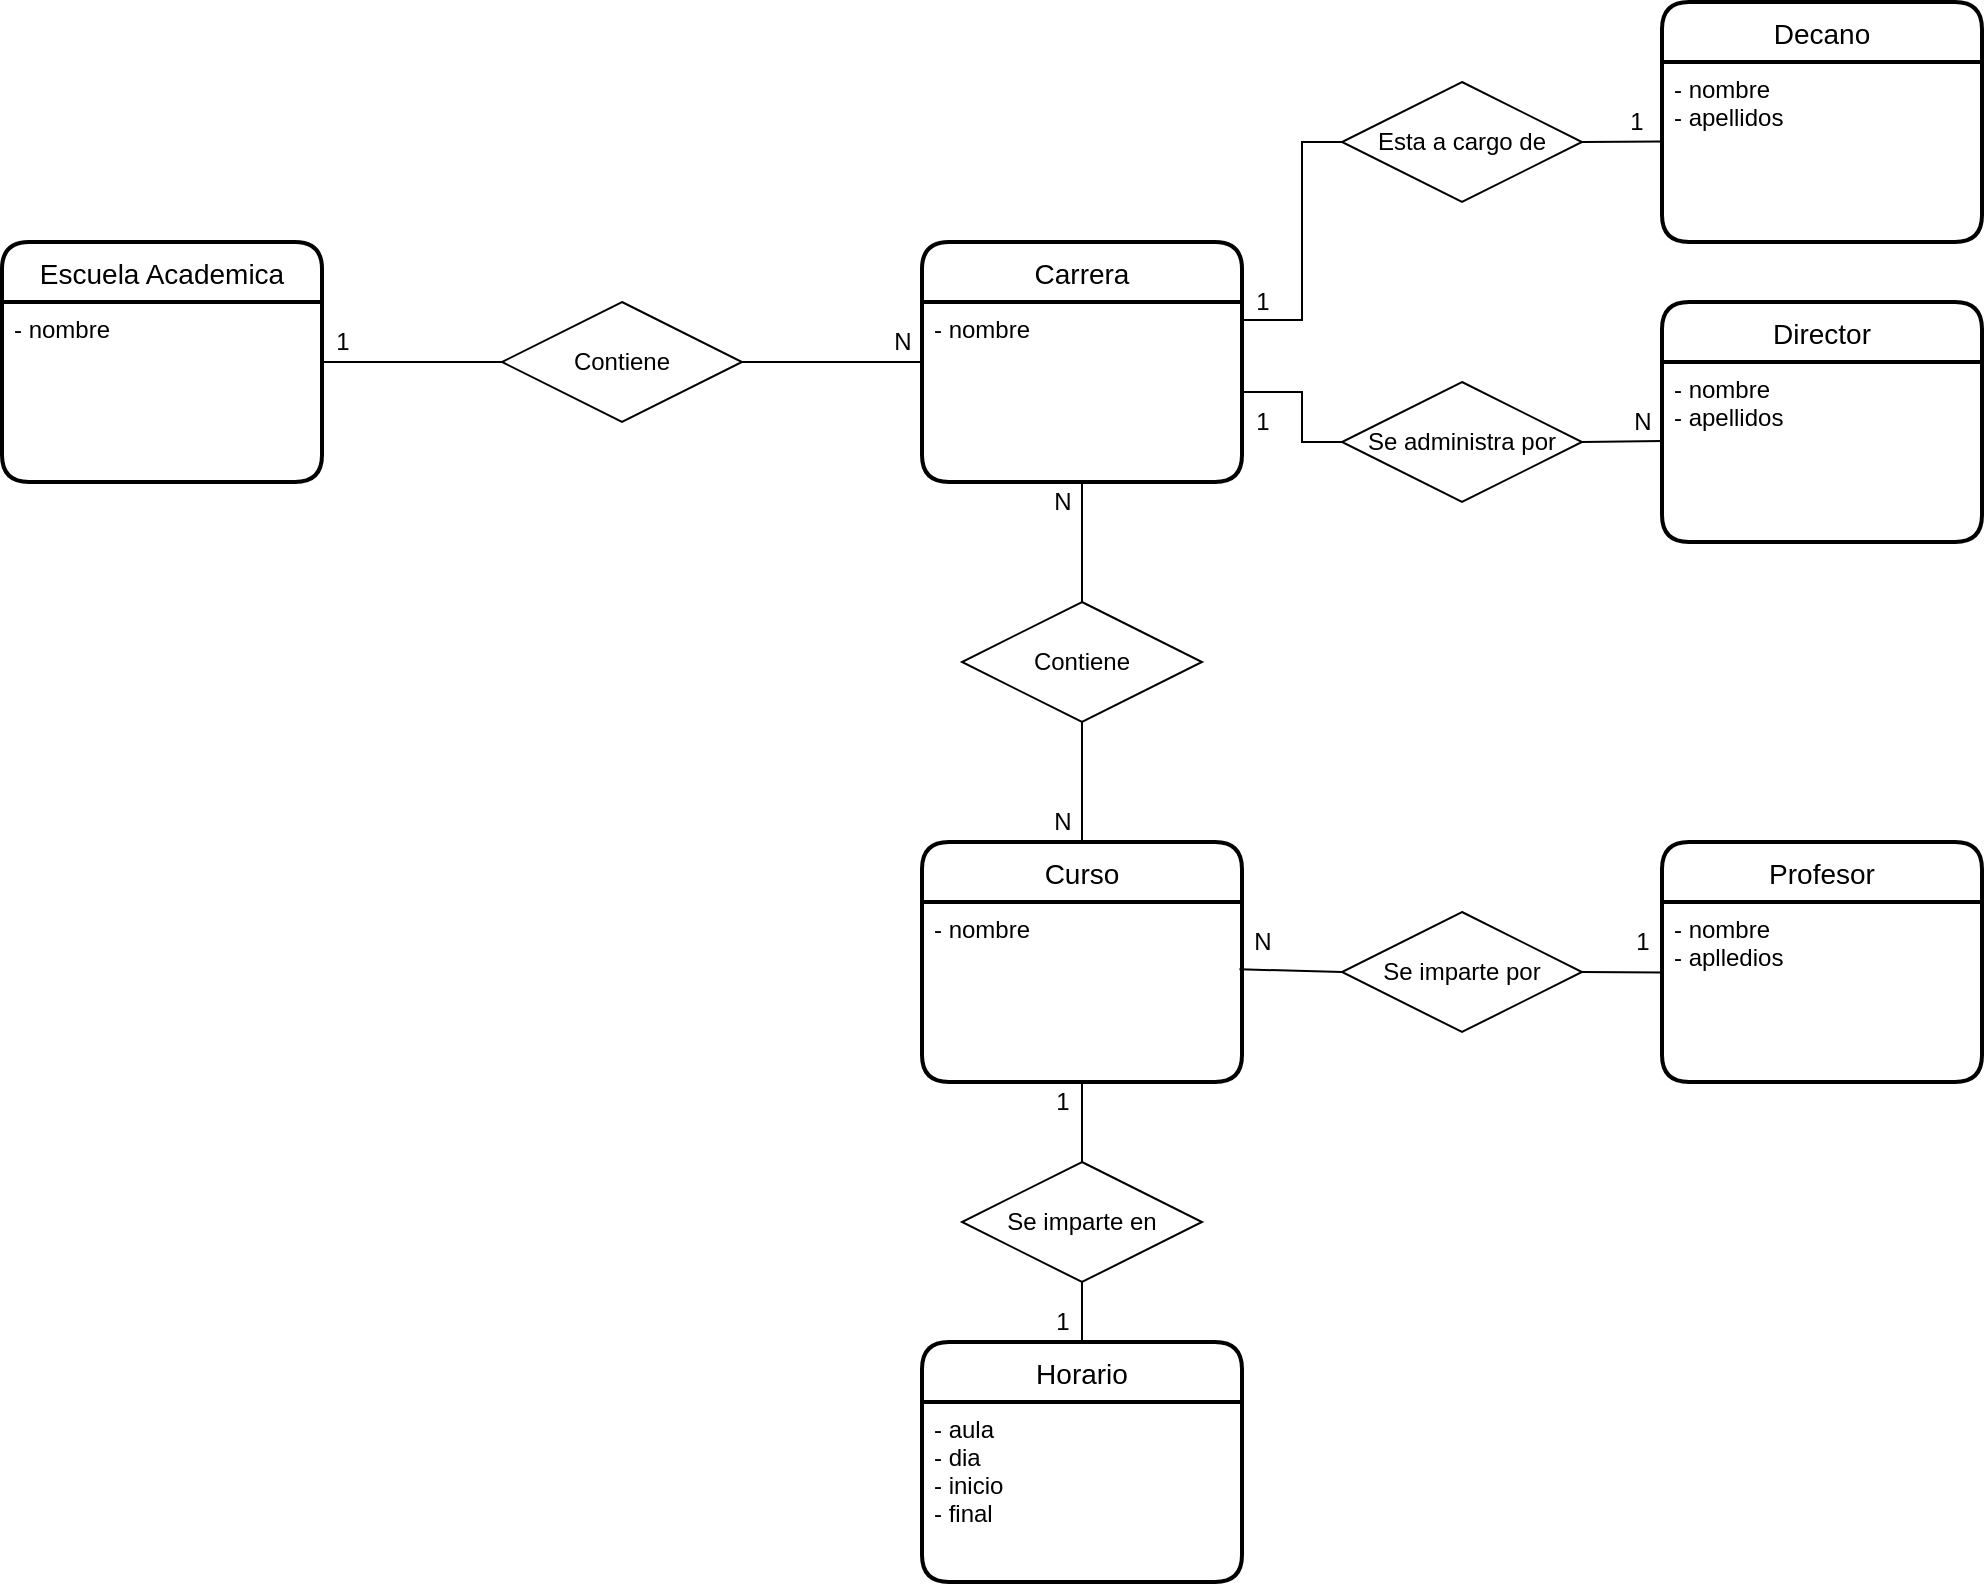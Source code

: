 <mxfile version="15.0.3" type="device"><diagram id="F5-LnUeEaZv2m17YfIoE" name="Page-1"><mxGraphModel dx="1703" dy="1300" grid="1" gridSize="10" guides="1" tooltips="1" connect="1" arrows="1" fold="1" page="1" pageScale="1" pageWidth="827" pageHeight="1169" math="0" shadow="0"><root><mxCell id="0"/><mxCell id="1" parent="0"/><mxCell id="Q43gviMddp4rfL11_hvE-1" value="Escuela Academica" style="swimlane;childLayout=stackLayout;horizontal=1;startSize=30;horizontalStack=0;rounded=1;fontSize=14;fontStyle=0;strokeWidth=2;resizeParent=0;resizeLast=1;shadow=0;dashed=0;align=center;" vertex="1" parent="1"><mxGeometry x="20" y="190" width="160" height="120" as="geometry"/></mxCell><mxCell id="Q43gviMddp4rfL11_hvE-2" value="- nombre" style="align=left;strokeColor=none;fillColor=none;spacingLeft=4;fontSize=12;verticalAlign=top;resizable=0;rotatable=0;part=1;" vertex="1" parent="Q43gviMddp4rfL11_hvE-1"><mxGeometry y="30" width="160" height="90" as="geometry"/></mxCell><mxCell id="Q43gviMddp4rfL11_hvE-5" value="Contiene" style="shape=rhombus;perimeter=rhombusPerimeter;whiteSpace=wrap;html=1;align=center;" vertex="1" parent="1"><mxGeometry x="270" y="220" width="120" height="60" as="geometry"/></mxCell><mxCell id="Q43gviMddp4rfL11_hvE-6" value="" style="endArrow=none;html=1;rounded=0;entryX=0;entryY=0.5;entryDx=0;entryDy=0;" edge="1" parent="1" target="Q43gviMddp4rfL11_hvE-5"><mxGeometry relative="1" as="geometry"><mxPoint x="180" y="250" as="sourcePoint"/><mxPoint x="380" y="390" as="targetPoint"/></mxGeometry></mxCell><mxCell id="Q43gviMddp4rfL11_hvE-8" value="" style="endArrow=none;html=1;rounded=0;exitX=1;exitY=0.5;exitDx=0;exitDy=0;entryX=0;entryY=0.5;entryDx=0;entryDy=0;" edge="1" parent="1" source="Q43gviMddp4rfL11_hvE-5"><mxGeometry relative="1" as="geometry"><mxPoint x="370" y="510" as="sourcePoint"/><mxPoint x="480" y="250" as="targetPoint"/></mxGeometry></mxCell><mxCell id="Q43gviMddp4rfL11_hvE-9" value="1" style="text;html=1;align=center;verticalAlign=middle;resizable=0;points=[];autosize=1;strokeColor=none;" vertex="1" parent="1"><mxGeometry x="180" y="230" width="20" height="20" as="geometry"/></mxCell><mxCell id="Q43gviMddp4rfL11_hvE-10" value="N" style="text;html=1;align=center;verticalAlign=middle;resizable=0;points=[];autosize=1;strokeColor=none;" vertex="1" parent="1"><mxGeometry x="460" y="230" width="20" height="20" as="geometry"/></mxCell><mxCell id="Q43gviMddp4rfL11_hvE-14" value="Curso" style="swimlane;childLayout=stackLayout;horizontal=1;startSize=30;horizontalStack=0;rounded=1;fontSize=14;fontStyle=0;strokeWidth=2;resizeParent=0;resizeLast=1;shadow=0;dashed=0;align=center;" vertex="1" parent="1"><mxGeometry x="480" y="490" width="160" height="120" as="geometry"/></mxCell><mxCell id="Q43gviMddp4rfL11_hvE-15" value="- nombre" style="align=left;strokeColor=none;fillColor=none;spacingLeft=4;fontSize=12;verticalAlign=top;resizable=0;rotatable=0;part=1;" vertex="1" parent="Q43gviMddp4rfL11_hvE-14"><mxGeometry y="30" width="160" height="90" as="geometry"/></mxCell><mxCell id="Q43gviMddp4rfL11_hvE-18" value="Carrera" style="swimlane;childLayout=stackLayout;horizontal=1;startSize=30;horizontalStack=0;rounded=1;fontSize=14;fontStyle=0;strokeWidth=2;resizeParent=0;resizeLast=1;shadow=0;dashed=0;align=center;" vertex="1" parent="1"><mxGeometry x="480" y="190" width="160" height="120" as="geometry"/></mxCell><mxCell id="Q43gviMddp4rfL11_hvE-19" value="- nombre" style="align=left;strokeColor=none;fillColor=none;spacingLeft=4;fontSize=12;verticalAlign=top;resizable=0;rotatable=0;part=1;" vertex="1" parent="Q43gviMddp4rfL11_hvE-18"><mxGeometry y="30" width="160" height="90" as="geometry"/></mxCell><mxCell id="Q43gviMddp4rfL11_hvE-20" value="Contiene" style="shape=rhombus;perimeter=rhombusPerimeter;whiteSpace=wrap;html=1;align=center;" vertex="1" parent="1"><mxGeometry x="500" y="370" width="120" height="60" as="geometry"/></mxCell><mxCell id="Q43gviMddp4rfL11_hvE-21" value="" style="endArrow=none;html=1;rounded=0;exitX=0.5;exitY=1;exitDx=0;exitDy=0;" edge="1" parent="1" source="Q43gviMddp4rfL11_hvE-19" target="Q43gviMddp4rfL11_hvE-20"><mxGeometry relative="1" as="geometry"><mxPoint x="130" y="480" as="sourcePoint"/><mxPoint x="290" y="480" as="targetPoint"/></mxGeometry></mxCell><mxCell id="Q43gviMddp4rfL11_hvE-22" value="" style="endArrow=none;html=1;rounded=0;entryX=0.5;entryY=0;entryDx=0;entryDy=0;exitX=0.5;exitY=1;exitDx=0;exitDy=0;" edge="1" parent="1" source="Q43gviMddp4rfL11_hvE-20" target="Q43gviMddp4rfL11_hvE-14"><mxGeometry relative="1" as="geometry"><mxPoint x="560" y="432" as="sourcePoint"/><mxPoint x="370" y="430" as="targetPoint"/></mxGeometry></mxCell><mxCell id="Q43gviMddp4rfL11_hvE-23" value="N" style="text;html=1;align=center;verticalAlign=middle;resizable=0;points=[];autosize=1;strokeColor=none;" vertex="1" parent="1"><mxGeometry x="540" y="310" width="20" height="20" as="geometry"/></mxCell><mxCell id="Q43gviMddp4rfL11_hvE-24" value="N" style="text;html=1;align=center;verticalAlign=middle;resizable=0;points=[];autosize=1;strokeColor=none;" vertex="1" parent="1"><mxGeometry x="540" y="470" width="20" height="20" as="geometry"/></mxCell><mxCell id="Q43gviMddp4rfL11_hvE-25" value="Horario" style="swimlane;childLayout=stackLayout;horizontal=1;startSize=30;horizontalStack=0;rounded=1;fontSize=14;fontStyle=0;strokeWidth=2;resizeParent=0;resizeLast=1;shadow=0;dashed=0;align=center;" vertex="1" parent="1"><mxGeometry x="480" y="740" width="160" height="120" as="geometry"/></mxCell><mxCell id="Q43gviMddp4rfL11_hvE-26" value="- aula&#10;- dia&#10;- inicio&#10;- final" style="align=left;strokeColor=none;fillColor=none;spacingLeft=4;fontSize=12;verticalAlign=top;resizable=0;rotatable=0;part=1;" vertex="1" parent="Q43gviMddp4rfL11_hvE-25"><mxGeometry y="30" width="160" height="90" as="geometry"/></mxCell><mxCell id="Q43gviMddp4rfL11_hvE-30" value="Se imparte en" style="shape=rhombus;perimeter=rhombusPerimeter;whiteSpace=wrap;html=1;align=center;" vertex="1" parent="1"><mxGeometry x="500" y="650" width="120" height="60" as="geometry"/></mxCell><mxCell id="Q43gviMddp4rfL11_hvE-31" value="" style="endArrow=none;html=1;rounded=0;exitX=0.5;exitY=1;exitDx=0;exitDy=0;" edge="1" parent="1" source="Q43gviMddp4rfL11_hvE-15" target="Q43gviMddp4rfL11_hvE-30"><mxGeometry relative="1" as="geometry"><mxPoint x="530" y="620" as="sourcePoint"/><mxPoint x="690" y="620" as="targetPoint"/></mxGeometry></mxCell><mxCell id="Q43gviMddp4rfL11_hvE-32" value="" style="endArrow=none;html=1;rounded=0;entryX=0.5;entryY=1;entryDx=0;entryDy=0;exitX=0.5;exitY=0;exitDx=0;exitDy=0;" edge="1" parent="1" source="Q43gviMddp4rfL11_hvE-25" target="Q43gviMddp4rfL11_hvE-30"><mxGeometry relative="1" as="geometry"><mxPoint x="280" y="670" as="sourcePoint"/><mxPoint x="440" y="670" as="targetPoint"/></mxGeometry></mxCell><mxCell id="Q43gviMddp4rfL11_hvE-33" value="1" style="text;html=1;align=center;verticalAlign=middle;resizable=0;points=[];autosize=1;strokeColor=none;" vertex="1" parent="1"><mxGeometry x="540" y="610" width="20" height="20" as="geometry"/></mxCell><mxCell id="Q43gviMddp4rfL11_hvE-34" value="1" style="text;html=1;align=center;verticalAlign=middle;resizable=0;points=[];autosize=1;strokeColor=none;" vertex="1" parent="1"><mxGeometry x="540" y="720" width="20" height="20" as="geometry"/></mxCell><mxCell id="Q43gviMddp4rfL11_hvE-35" value="Profesor" style="swimlane;childLayout=stackLayout;horizontal=1;startSize=30;horizontalStack=0;rounded=1;fontSize=14;fontStyle=0;strokeWidth=2;resizeParent=0;resizeLast=1;shadow=0;dashed=0;align=center;" vertex="1" parent="1"><mxGeometry x="850" y="490" width="160" height="120" as="geometry"/></mxCell><mxCell id="Q43gviMddp4rfL11_hvE-36" value="- nombre&#10;- aplledios&#10;" style="align=left;strokeColor=none;fillColor=none;spacingLeft=4;fontSize=12;verticalAlign=top;resizable=0;rotatable=0;part=1;" vertex="1" parent="Q43gviMddp4rfL11_hvE-35"><mxGeometry y="30" width="160" height="90" as="geometry"/></mxCell><mxCell id="Q43gviMddp4rfL11_hvE-37" value="Se imparte por" style="shape=rhombus;perimeter=rhombusPerimeter;whiteSpace=wrap;html=1;align=center;" vertex="1" parent="1"><mxGeometry x="690" y="525" width="120" height="60" as="geometry"/></mxCell><mxCell id="Q43gviMddp4rfL11_hvE-39" value="" style="endArrow=none;html=1;rounded=0;exitX=0.992;exitY=0.374;exitDx=0;exitDy=0;entryX=0;entryY=0.5;entryDx=0;entryDy=0;exitPerimeter=0;" edge="1" parent="1" source="Q43gviMddp4rfL11_hvE-15" target="Q43gviMddp4rfL11_hvE-37"><mxGeometry relative="1" as="geometry"><mxPoint x="920" y="730" as="sourcePoint"/><mxPoint x="1080" y="730" as="targetPoint"/></mxGeometry></mxCell><mxCell id="Q43gviMddp4rfL11_hvE-40" value="" style="endArrow=none;html=1;rounded=0;exitX=1;exitY=0.5;exitDx=0;exitDy=0;entryX=0.006;entryY=0.391;entryDx=0;entryDy=0;entryPerimeter=0;" edge="1" parent="1" source="Q43gviMddp4rfL11_hvE-37" target="Q43gviMddp4rfL11_hvE-36"><mxGeometry relative="1" as="geometry"><mxPoint x="780" y="670" as="sourcePoint"/><mxPoint x="940" y="670" as="targetPoint"/></mxGeometry></mxCell><mxCell id="Q43gviMddp4rfL11_hvE-41" value="N" style="text;html=1;align=center;verticalAlign=middle;resizable=0;points=[];autosize=1;strokeColor=none;" vertex="1" parent="1"><mxGeometry x="640" y="530" width="20" height="20" as="geometry"/></mxCell><mxCell id="Q43gviMddp4rfL11_hvE-42" value="1" style="text;html=1;align=center;verticalAlign=middle;resizable=0;points=[];autosize=1;strokeColor=none;" vertex="1" parent="1"><mxGeometry x="830" y="530" width="20" height="20" as="geometry"/></mxCell><mxCell id="Q43gviMddp4rfL11_hvE-43" value="Decano" style="swimlane;childLayout=stackLayout;horizontal=1;startSize=30;horizontalStack=0;rounded=1;fontSize=14;fontStyle=0;strokeWidth=2;resizeParent=0;resizeLast=1;shadow=0;dashed=0;align=center;" vertex="1" parent="1"><mxGeometry x="850" y="70" width="160" height="120" as="geometry"/></mxCell><mxCell id="Q43gviMddp4rfL11_hvE-44" value="- nombre&#10;- apellidos" style="align=left;strokeColor=none;fillColor=none;spacingLeft=4;fontSize=12;verticalAlign=top;resizable=0;rotatable=0;part=1;" vertex="1" parent="Q43gviMddp4rfL11_hvE-43"><mxGeometry y="30" width="160" height="90" as="geometry"/></mxCell><mxCell id="Q43gviMddp4rfL11_hvE-45" value="Esta a cargo de" style="shape=rhombus;perimeter=rhombusPerimeter;whiteSpace=wrap;html=1;align=center;" vertex="1" parent="1"><mxGeometry x="690" y="110" width="120" height="60" as="geometry"/></mxCell><mxCell id="Q43gviMddp4rfL11_hvE-46" value="" style="endArrow=none;html=1;rounded=0;entryX=0;entryY=0.5;entryDx=0;entryDy=0;edgeStyle=orthogonalEdgeStyle;" edge="1" parent="1" target="Q43gviMddp4rfL11_hvE-45"><mxGeometry relative="1" as="geometry"><mxPoint x="640" y="229" as="sourcePoint"/><mxPoint x="970" y="490" as="targetPoint"/><Array as="points"><mxPoint x="670" y="229"/><mxPoint x="670" y="140"/></Array></mxGeometry></mxCell><mxCell id="Q43gviMddp4rfL11_hvE-47" value="" style="endArrow=none;html=1;rounded=0;entryX=-0.002;entryY=0.441;entryDx=0;entryDy=0;entryPerimeter=0;" edge="1" parent="1" target="Q43gviMddp4rfL11_hvE-44"><mxGeometry relative="1" as="geometry"><mxPoint x="810" y="140" as="sourcePoint"/><mxPoint x="830" y="139" as="targetPoint"/></mxGeometry></mxCell><mxCell id="Q43gviMddp4rfL11_hvE-48" value="1" style="text;html=1;align=center;verticalAlign=middle;resizable=0;points=[];autosize=1;strokeColor=none;" vertex="1" parent="1"><mxGeometry x="640" y="210" width="20" height="20" as="geometry"/></mxCell><mxCell id="Q43gviMddp4rfL11_hvE-49" value="1" style="text;html=1;align=center;verticalAlign=middle;resizable=0;points=[];autosize=1;strokeColor=none;" vertex="1" parent="1"><mxGeometry x="827" y="120" width="20" height="20" as="geometry"/></mxCell><mxCell id="Q43gviMddp4rfL11_hvE-50" value="Director" style="swimlane;childLayout=stackLayout;horizontal=1;startSize=30;horizontalStack=0;rounded=1;fontSize=14;fontStyle=0;strokeWidth=2;resizeParent=0;resizeLast=1;shadow=0;dashed=0;align=center;" vertex="1" parent="1"><mxGeometry x="850" y="220" width="160" height="120" as="geometry"/></mxCell><mxCell id="Q43gviMddp4rfL11_hvE-51" value="- nombre&#10;- apellidos" style="align=left;strokeColor=none;fillColor=none;spacingLeft=4;fontSize=12;verticalAlign=top;resizable=0;rotatable=0;part=1;" vertex="1" parent="Q43gviMddp4rfL11_hvE-50"><mxGeometry y="30" width="160" height="90" as="geometry"/></mxCell><mxCell id="Q43gviMddp4rfL11_hvE-52" value="Se administra por" style="shape=rhombus;perimeter=rhombusPerimeter;whiteSpace=wrap;html=1;align=center;" vertex="1" parent="1"><mxGeometry x="690" y="260" width="120" height="60" as="geometry"/></mxCell><mxCell id="Q43gviMddp4rfL11_hvE-53" value="" style="endArrow=none;html=1;rounded=0;exitX=1;exitY=0.5;exitDx=0;exitDy=0;edgeStyle=orthogonalEdgeStyle;" edge="1" parent="1" source="Q43gviMddp4rfL11_hvE-19"><mxGeometry relative="1" as="geometry"><mxPoint x="790" y="470" as="sourcePoint"/><mxPoint x="690" y="290" as="targetPoint"/><Array as="points"><mxPoint x="670" y="265"/><mxPoint x="670" y="290"/></Array></mxGeometry></mxCell><mxCell id="Q43gviMddp4rfL11_hvE-55" value="1" style="text;html=1;align=center;verticalAlign=middle;resizable=0;points=[];autosize=1;strokeColor=none;" vertex="1" parent="1"><mxGeometry x="640" y="270" width="20" height="20" as="geometry"/></mxCell><mxCell id="Q43gviMddp4rfL11_hvE-56" value="" style="endArrow=none;html=1;rounded=0;exitX=1;exitY=0.5;exitDx=0;exitDy=0;entryX=0.001;entryY=0.439;entryDx=0;entryDy=0;entryPerimeter=0;" edge="1" parent="1" source="Q43gviMddp4rfL11_hvE-52" target="Q43gviMddp4rfL11_hvE-51"><mxGeometry relative="1" as="geometry"><mxPoint x="880" y="350" as="sourcePoint"/><mxPoint x="1040" y="350" as="targetPoint"/></mxGeometry></mxCell><mxCell id="Q43gviMddp4rfL11_hvE-57" value="N" style="text;html=1;align=center;verticalAlign=middle;resizable=0;points=[];autosize=1;strokeColor=none;" vertex="1" parent="1"><mxGeometry x="830" y="270" width="20" height="20" as="geometry"/></mxCell></root></mxGraphModel></diagram></mxfile>